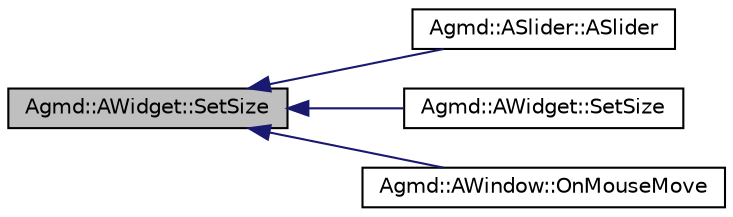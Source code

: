 digraph "Agmd::AWidget::SetSize"
{
  edge [fontname="Helvetica",fontsize="10",labelfontname="Helvetica",labelfontsize="10"];
  node [fontname="Helvetica",fontsize="10",shape=record];
  rankdir="LR";
  Node1 [label="Agmd::AWidget::SetSize",height=0.2,width=0.4,color="black", fillcolor="grey75", style="filled" fontcolor="black"];
  Node1 -> Node2 [dir="back",color="midnightblue",fontsize="10",style="solid",fontname="Helvetica"];
  Node2 [label="Agmd::ASlider::ASlider",height=0.2,width=0.4,color="black", fillcolor="white", style="filled",URL="$class_agmd_1_1_a_slider.html#ac2f6d8ae73da369dddf93a565e63d533"];
  Node1 -> Node3 [dir="back",color="midnightblue",fontsize="10",style="solid",fontname="Helvetica"];
  Node3 [label="Agmd::AWidget::SetSize",height=0.2,width=0.4,color="black", fillcolor="white", style="filled",URL="$class_agmd_1_1_a_widget.html#a7599bd3aed06c6a87a6366dca1180157"];
  Node1 -> Node4 [dir="back",color="midnightblue",fontsize="10",style="solid",fontname="Helvetica"];
  Node4 [label="Agmd::AWindow::OnMouseMove",height=0.2,width=0.4,color="black", fillcolor="white", style="filled",URL="$class_agmd_1_1_a_window.html#abfedc933f038a4d4cbdebfd4bb0aecb1"];
}
